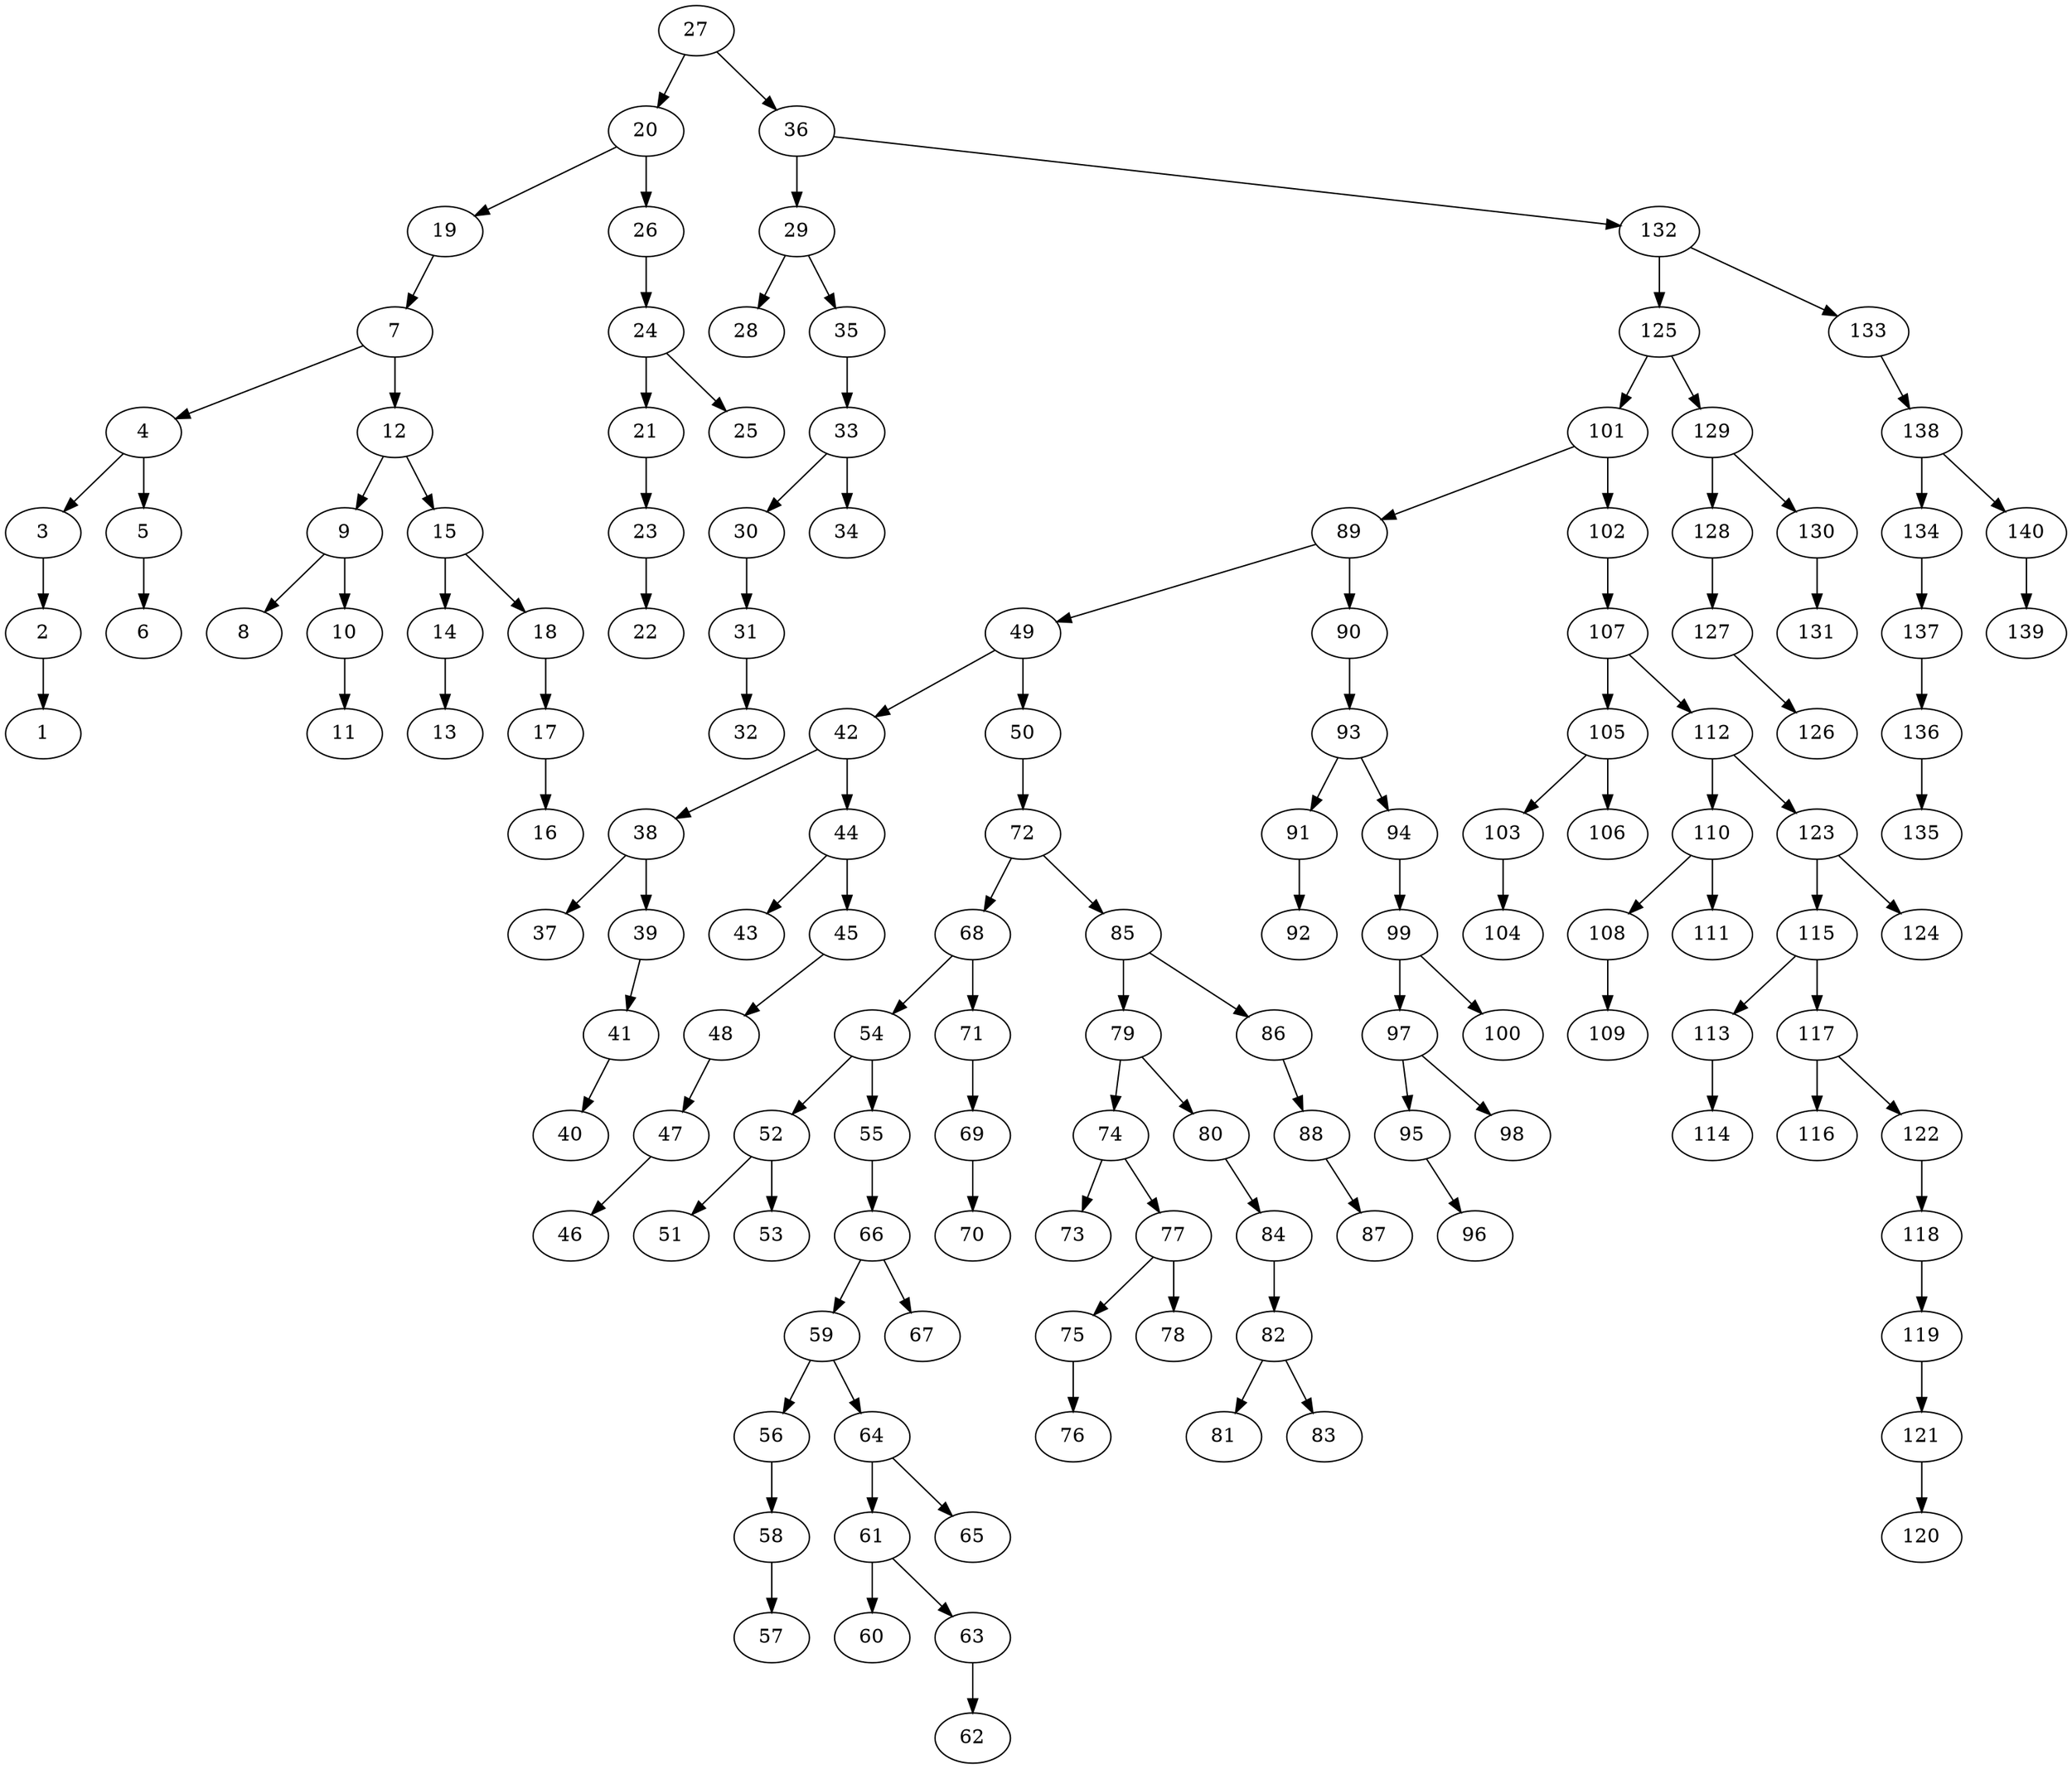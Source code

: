 digraph {
  27 -> { 20 36 }
  20 -> { 19 26 }
  19 -> 7
  7 -> { 4 12 }
  4 -> { 3 5 }
  3 -> 2
  2 -> 1
  1
  5 -> 6
  6
  12 -> { 9 15 }
  9 -> { 8 10 }
  8
  10 -> 11
  11
  15 -> { 14 18 }
  14 -> 13
  13
  18 -> 17
  17 -> 16
  16
  26 -> 24
  24 -> { 21 25 }
  21 -> 23
  23 -> 22
  22
  25
  36 -> { 29 132 }
  29 -> { 28 35 }
  28
  35 -> 33
  33 -> { 30 34 }
  30 -> 31
  31 -> 32
  32
  34
  132 -> { 125 133 }
  125 -> { 101 129 }
  101 -> { 89 102 }
  89 -> { 49 90 }
  49 -> { 42 50 }
  42 -> { 38 44 }
  38 -> { 37 39 }
  37
  39 -> 41
  41 -> 40
  40
  44 -> { 43 45 }
  43
  45 -> 48
  48 -> 47
  47 -> 46
  46
  50 -> 72
  72 -> { 68 85 }
  68 -> { 54 71 }
  54 -> { 52 55 }
  52 -> { 51 53 }
  51
  53
  55 -> 66
  66 -> { 59 67 }
  59 -> { 56 64 }
  56 -> 58
  58 -> 57
  57
  64 -> { 61 65 }
  61 -> { 60 63 }
  60
  63 -> 62
  62
  65
  67
  71 -> 69
  69 -> 70
  70
  85 -> { 79 86 }
  79 -> { 74 80 }
  74 -> { 73 77 }
  73
  77 -> { 75 78 }
  75 -> 76
  76
  78
  80 -> 84
  84 -> 82
  82 -> { 81 83 }
  81
  83
  86 -> 88
  88 -> 87
  87
  90 -> 93
  93 -> { 91 94 }
  91 -> 92
  92
  94 -> 99
  99 -> { 97 100 }
  97 -> { 95 98 }
  95 -> 96
  96
  98
  100
  102 -> 107
  107 -> { 105 112 }
  105 -> { 103 106 }
  103 -> 104
  104
  106
  112 -> { 110 123 }
  110 -> { 108 111 }
  108 -> 109
  109
  111
  123 -> { 115 124 }
  115 -> { 113 117 }
  113 -> 114
  114
  117 -> { 116 122 }
  116
  122 -> 118
  118 -> 119
  119 -> 121
  121 -> 120
  120
  124
  129 -> { 128 130 }
  128 -> 127
  127 -> 126
  126
  130 -> 131
  131
  133 -> 138
  138 -> { 134 140 }
  134 -> 137
  137 -> 136
  136 -> 135
  135
  140 -> 139
  139
}
